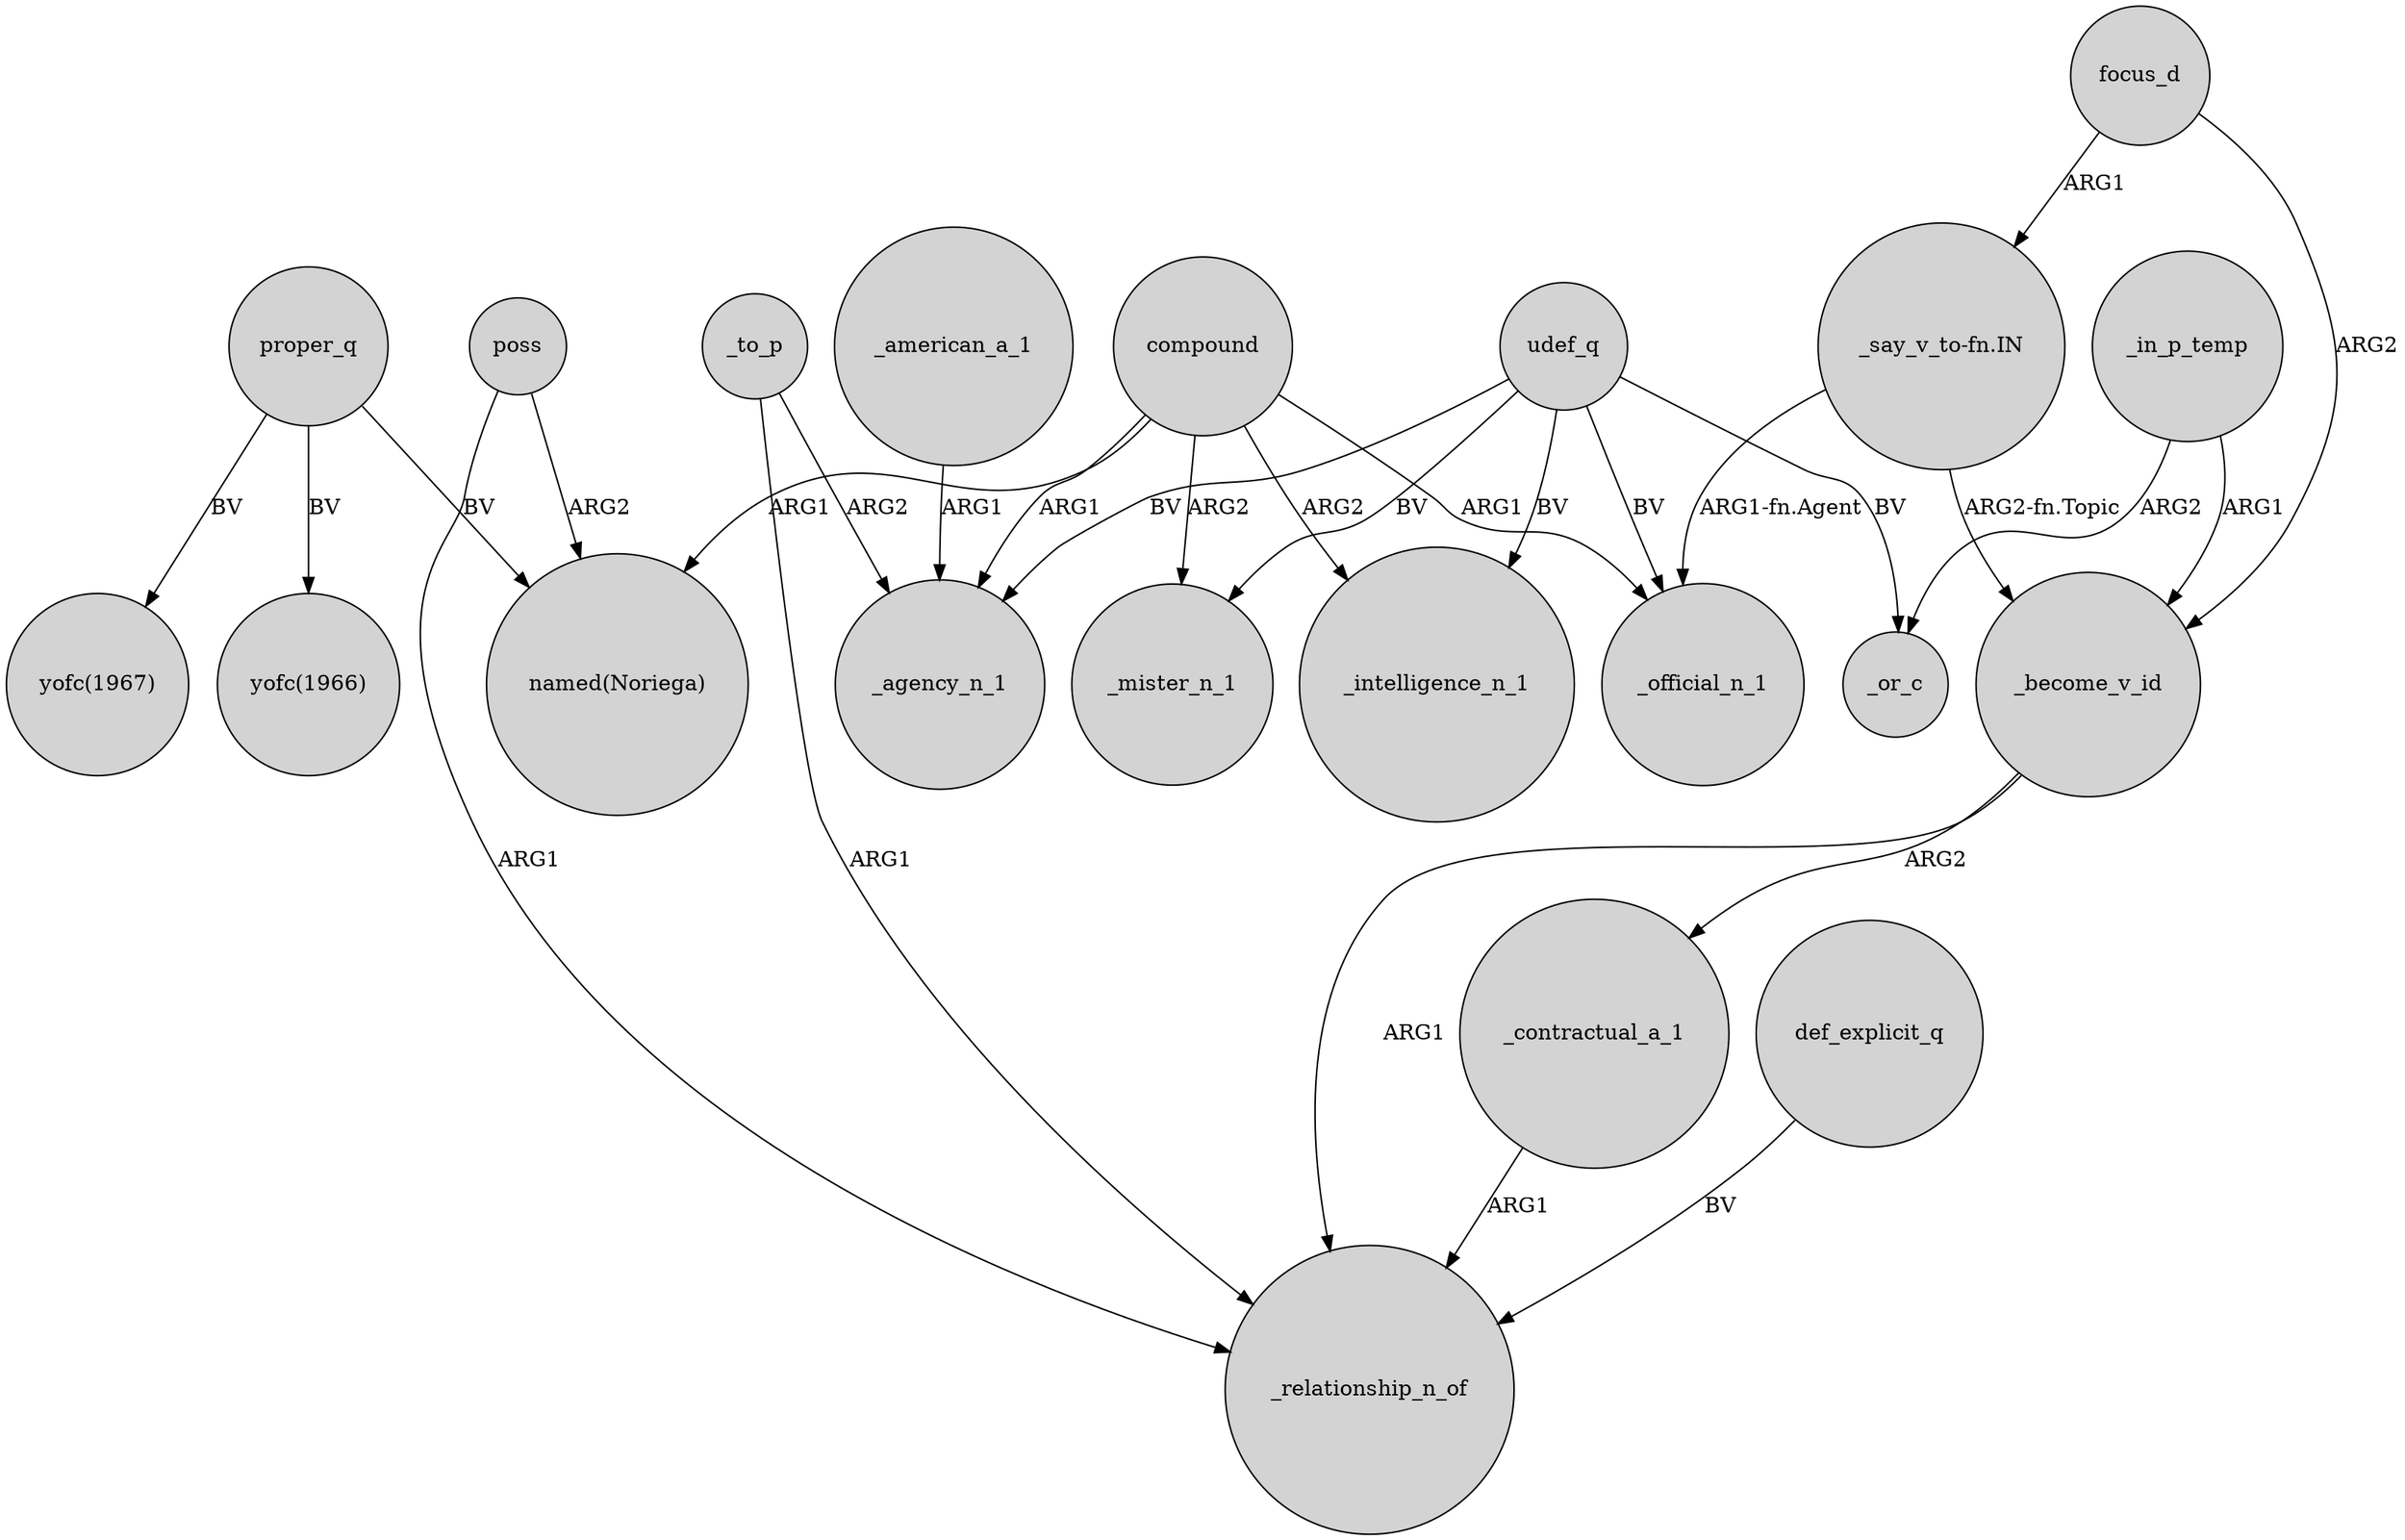 digraph {
	node [shape=circle style=filled]
	proper_q -> "yofc(1967)" [label=BV]
	compound -> _intelligence_n_1 [label=ARG2]
	compound -> _agency_n_1 [label=ARG1]
	focus_d -> _become_v_id [label=ARG2]
	_contractual_a_1 -> _relationship_n_of [label=ARG1]
	_in_p_temp -> _or_c [label=ARG2]
	"_say_v_to-fn.IN" -> _official_n_1 [label="ARG1-fn.Agent"]
	compound -> _mister_n_1 [label=ARG2]
	_to_p -> _relationship_n_of [label=ARG1]
	udef_q -> _mister_n_1 [label=BV]
	"_say_v_to-fn.IN" -> _become_v_id [label="ARG2-fn.Topic"]
	udef_q -> _or_c [label=BV]
	proper_q -> "named(Noriega)" [label=BV]
	_in_p_temp -> _become_v_id [label=ARG1]
	compound -> "named(Noriega)" [label=ARG1]
	udef_q -> _official_n_1 [label=BV]
	proper_q -> "yofc(1966)" [label=BV]
	udef_q -> _intelligence_n_1 [label=BV]
	_american_a_1 -> _agency_n_1 [label=ARG1]
	_become_v_id -> _contractual_a_1 [label=ARG2]
	udef_q -> _agency_n_1 [label=BV]
	poss -> _relationship_n_of [label=ARG1]
	compound -> _official_n_1 [label=ARG1]
	def_explicit_q -> _relationship_n_of [label=BV]
	poss -> "named(Noriega)" [label=ARG2]
	_to_p -> _agency_n_1 [label=ARG2]
	_become_v_id -> _relationship_n_of [label=ARG1]
	focus_d -> "_say_v_to-fn.IN" [label=ARG1]
}
